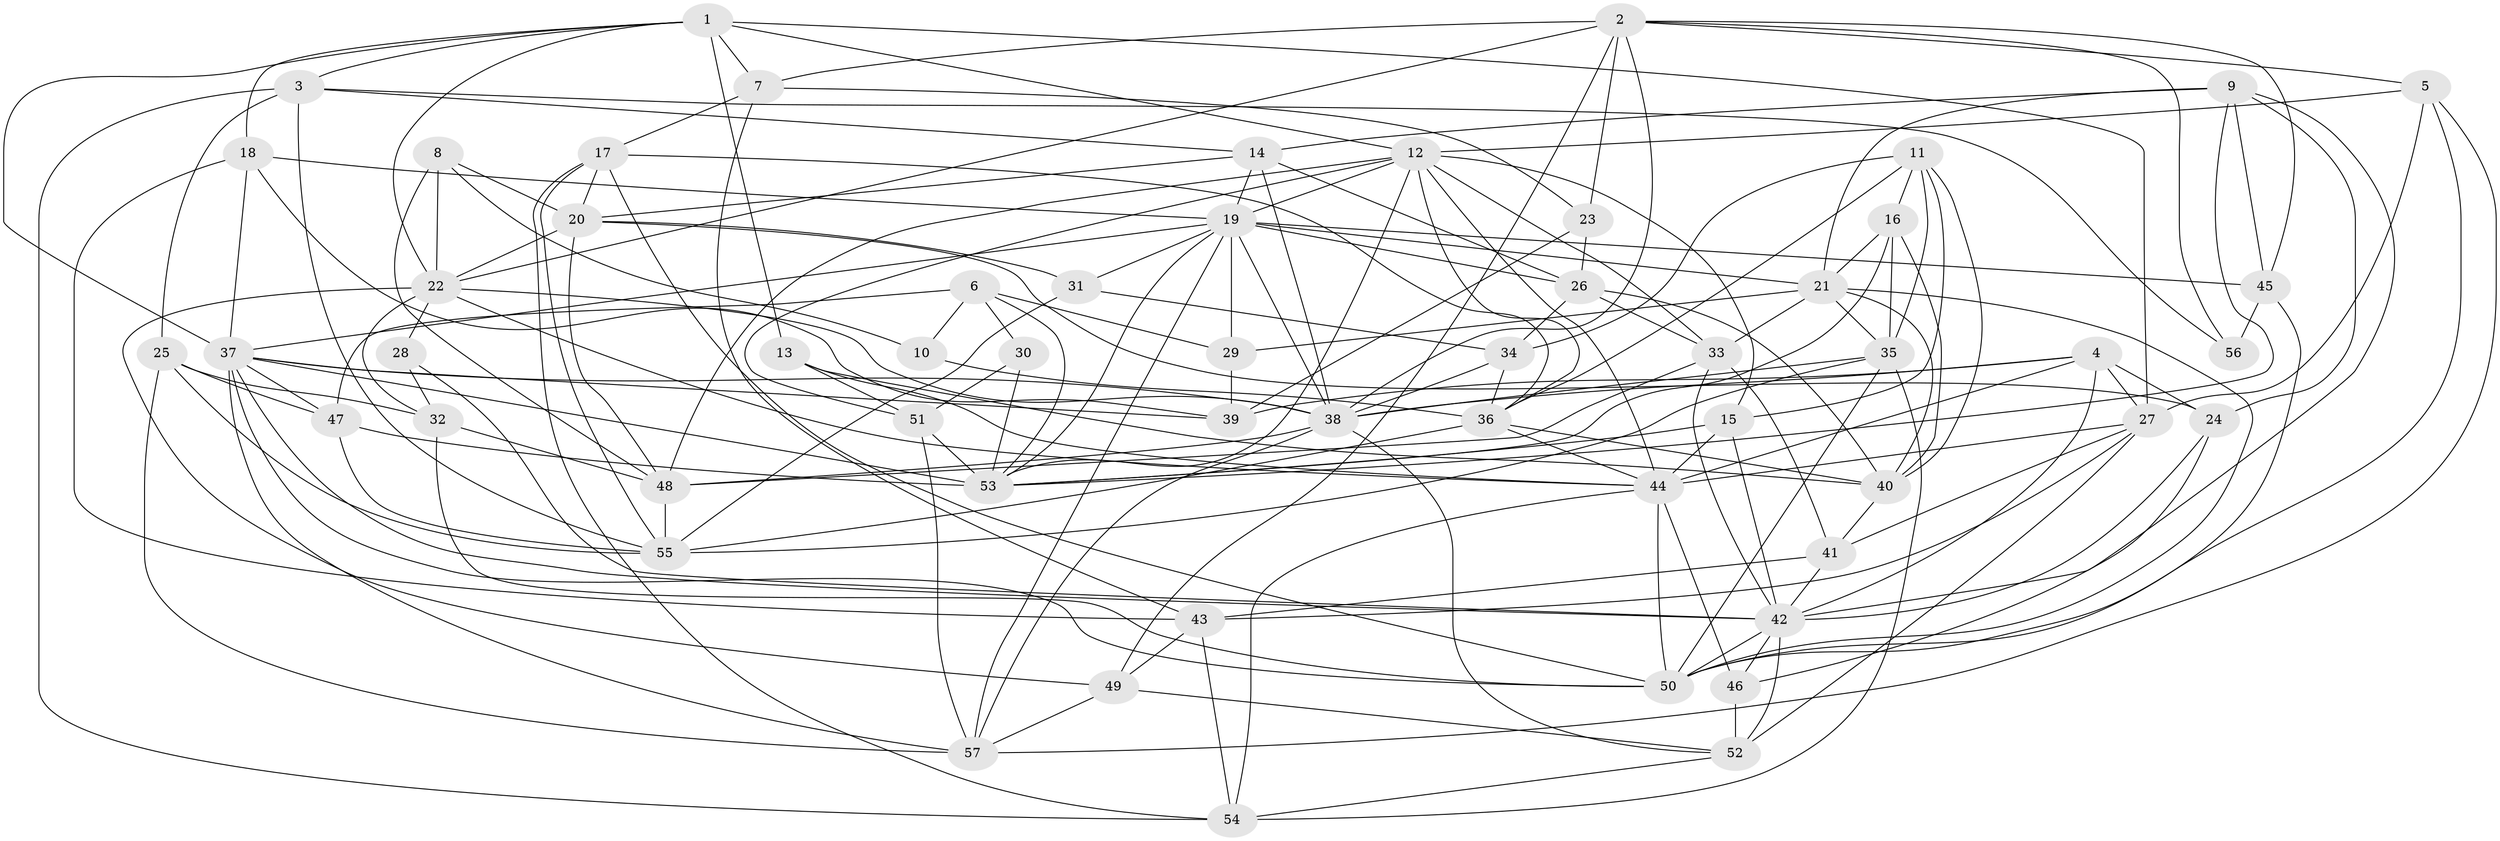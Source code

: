 // original degree distribution, {3: 0.2605633802816901, 5: 0.16901408450704225, 2: 0.11267605633802817, 4: 0.3380281690140845, 7: 0.035211267605633804, 6: 0.07042253521126761, 9: 0.014084507042253521}
// Generated by graph-tools (version 1.1) at 2025/37/03/04/25 23:37:00]
// undirected, 57 vertices, 178 edges
graph export_dot {
  node [color=gray90,style=filled];
  1;
  2;
  3;
  4;
  5;
  6;
  7;
  8;
  9;
  10;
  11;
  12;
  13;
  14;
  15;
  16;
  17;
  18;
  19;
  20;
  21;
  22;
  23;
  24;
  25;
  26;
  27;
  28;
  29;
  30;
  31;
  32;
  33;
  34;
  35;
  36;
  37;
  38;
  39;
  40;
  41;
  42;
  43;
  44;
  45;
  46;
  47;
  48;
  49;
  50;
  51;
  52;
  53;
  54;
  55;
  56;
  57;
  1 -- 3 [weight=1.0];
  1 -- 7 [weight=1.0];
  1 -- 12 [weight=2.0];
  1 -- 13 [weight=1.0];
  1 -- 18 [weight=1.0];
  1 -- 22 [weight=1.0];
  1 -- 27 [weight=1.0];
  1 -- 37 [weight=1.0];
  2 -- 5 [weight=1.0];
  2 -- 7 [weight=1.0];
  2 -- 22 [weight=1.0];
  2 -- 23 [weight=1.0];
  2 -- 38 [weight=1.0];
  2 -- 45 [weight=1.0];
  2 -- 49 [weight=1.0];
  2 -- 56 [weight=1.0];
  3 -- 14 [weight=1.0];
  3 -- 25 [weight=1.0];
  3 -- 54 [weight=1.0];
  3 -- 55 [weight=1.0];
  3 -- 56 [weight=1.0];
  4 -- 24 [weight=1.0];
  4 -- 27 [weight=1.0];
  4 -- 38 [weight=1.0];
  4 -- 39 [weight=1.0];
  4 -- 42 [weight=1.0];
  4 -- 44 [weight=1.0];
  5 -- 12 [weight=1.0];
  5 -- 27 [weight=1.0];
  5 -- 50 [weight=1.0];
  5 -- 57 [weight=1.0];
  6 -- 10 [weight=1.0];
  6 -- 29 [weight=2.0];
  6 -- 30 [weight=1.0];
  6 -- 47 [weight=2.0];
  6 -- 53 [weight=1.0];
  7 -- 17 [weight=1.0];
  7 -- 23 [weight=1.0];
  7 -- 43 [weight=1.0];
  8 -- 10 [weight=1.0];
  8 -- 20 [weight=1.0];
  8 -- 22 [weight=1.0];
  8 -- 48 [weight=1.0];
  9 -- 14 [weight=1.0];
  9 -- 21 [weight=1.0];
  9 -- 24 [weight=1.0];
  9 -- 42 [weight=1.0];
  9 -- 45 [weight=1.0];
  9 -- 53 [weight=1.0];
  10 -- 36 [weight=1.0];
  11 -- 15 [weight=1.0];
  11 -- 16 [weight=1.0];
  11 -- 34 [weight=1.0];
  11 -- 35 [weight=1.0];
  11 -- 36 [weight=1.0];
  11 -- 40 [weight=1.0];
  12 -- 15 [weight=1.0];
  12 -- 19 [weight=1.0];
  12 -- 33 [weight=3.0];
  12 -- 36 [weight=1.0];
  12 -- 44 [weight=1.0];
  12 -- 48 [weight=1.0];
  12 -- 51 [weight=1.0];
  12 -- 53 [weight=1.0];
  13 -- 40 [weight=1.0];
  13 -- 44 [weight=1.0];
  13 -- 51 [weight=1.0];
  14 -- 19 [weight=1.0];
  14 -- 20 [weight=1.0];
  14 -- 26 [weight=1.0];
  14 -- 38 [weight=1.0];
  15 -- 42 [weight=1.0];
  15 -- 44 [weight=1.0];
  15 -- 53 [weight=1.0];
  16 -- 21 [weight=1.0];
  16 -- 35 [weight=1.0];
  16 -- 40 [weight=1.0];
  16 -- 53 [weight=1.0];
  17 -- 20 [weight=1.0];
  17 -- 36 [weight=1.0];
  17 -- 50 [weight=1.0];
  17 -- 54 [weight=1.0];
  17 -- 55 [weight=1.0];
  18 -- 19 [weight=1.0];
  18 -- 37 [weight=1.0];
  18 -- 39 [weight=1.0];
  18 -- 43 [weight=1.0];
  19 -- 21 [weight=2.0];
  19 -- 26 [weight=1.0];
  19 -- 29 [weight=1.0];
  19 -- 31 [weight=1.0];
  19 -- 37 [weight=3.0];
  19 -- 38 [weight=2.0];
  19 -- 45 [weight=1.0];
  19 -- 53 [weight=1.0];
  19 -- 57 [weight=1.0];
  20 -- 22 [weight=1.0];
  20 -- 24 [weight=1.0];
  20 -- 31 [weight=1.0];
  20 -- 48 [weight=1.0];
  21 -- 29 [weight=1.0];
  21 -- 33 [weight=1.0];
  21 -- 35 [weight=1.0];
  21 -- 40 [weight=1.0];
  21 -- 50 [weight=1.0];
  22 -- 28 [weight=1.0];
  22 -- 32 [weight=1.0];
  22 -- 38 [weight=1.0];
  22 -- 44 [weight=1.0];
  22 -- 49 [weight=1.0];
  23 -- 26 [weight=1.0];
  23 -- 39 [weight=1.0];
  24 -- 42 [weight=1.0];
  24 -- 46 [weight=1.0];
  25 -- 32 [weight=1.0];
  25 -- 47 [weight=2.0];
  25 -- 55 [weight=1.0];
  25 -- 57 [weight=1.0];
  26 -- 33 [weight=1.0];
  26 -- 34 [weight=1.0];
  26 -- 40 [weight=1.0];
  27 -- 41 [weight=1.0];
  27 -- 43 [weight=1.0];
  27 -- 44 [weight=2.0];
  27 -- 52 [weight=2.0];
  28 -- 32 [weight=1.0];
  28 -- 42 [weight=1.0];
  29 -- 39 [weight=1.0];
  30 -- 51 [weight=1.0];
  30 -- 53 [weight=1.0];
  31 -- 34 [weight=1.0];
  31 -- 55 [weight=2.0];
  32 -- 48 [weight=1.0];
  32 -- 50 [weight=1.0];
  33 -- 41 [weight=1.0];
  33 -- 42 [weight=1.0];
  33 -- 48 [weight=1.0];
  34 -- 36 [weight=1.0];
  34 -- 38 [weight=1.0];
  35 -- 38 [weight=1.0];
  35 -- 50 [weight=1.0];
  35 -- 54 [weight=1.0];
  35 -- 55 [weight=1.0];
  36 -- 40 [weight=1.0];
  36 -- 44 [weight=1.0];
  36 -- 55 [weight=1.0];
  37 -- 38 [weight=2.0];
  37 -- 39 [weight=1.0];
  37 -- 42 [weight=1.0];
  37 -- 47 [weight=2.0];
  37 -- 50 [weight=1.0];
  37 -- 53 [weight=1.0];
  37 -- 57 [weight=1.0];
  38 -- 48 [weight=2.0];
  38 -- 52 [weight=1.0];
  38 -- 57 [weight=1.0];
  40 -- 41 [weight=1.0];
  41 -- 42 [weight=1.0];
  41 -- 43 [weight=1.0];
  42 -- 46 [weight=1.0];
  42 -- 50 [weight=1.0];
  42 -- 52 [weight=1.0];
  43 -- 49 [weight=1.0];
  43 -- 54 [weight=1.0];
  44 -- 46 [weight=1.0];
  44 -- 50 [weight=1.0];
  44 -- 54 [weight=1.0];
  45 -- 50 [weight=1.0];
  45 -- 56 [weight=1.0];
  46 -- 52 [weight=1.0];
  47 -- 53 [weight=1.0];
  47 -- 55 [weight=1.0];
  48 -- 55 [weight=1.0];
  49 -- 52 [weight=1.0];
  49 -- 57 [weight=1.0];
  51 -- 53 [weight=1.0];
  51 -- 57 [weight=1.0];
  52 -- 54 [weight=1.0];
}
